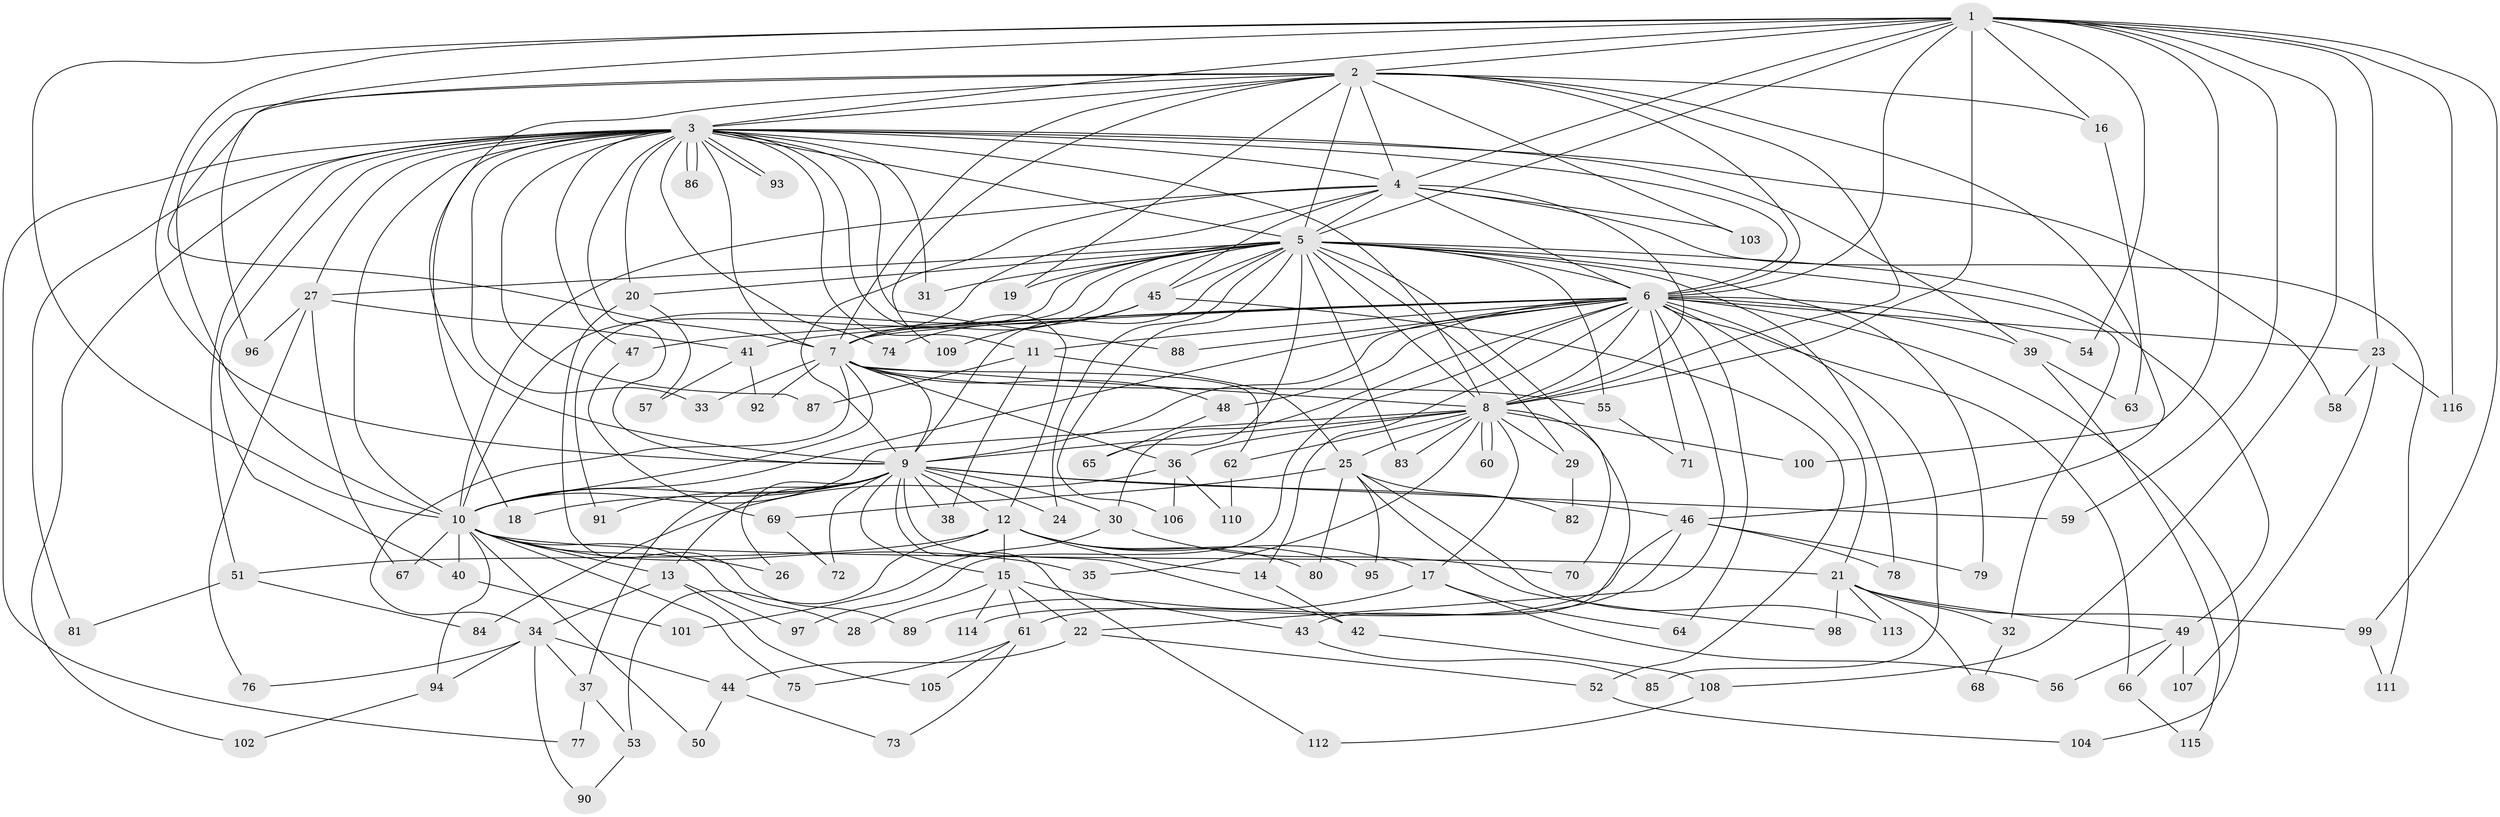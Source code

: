 // coarse degree distribution, {3: 0.08571428571428572, 16: 0.05714285714285714, 2: 0.11428571428571428, 5: 0.11428571428571428, 7: 0.08571428571428572, 4: 0.2, 19: 0.02857142857142857, 1: 0.08571428571428572, 14: 0.05714285714285714, 8: 0.05714285714285714, 11: 0.02857142857142857, 6: 0.05714285714285714, 13: 0.02857142857142857}
// Generated by graph-tools (version 1.1) at 2025/36/03/04/25 23:36:35]
// undirected, 116 vertices, 257 edges
graph export_dot {
  node [color=gray90,style=filled];
  1;
  2;
  3;
  4;
  5;
  6;
  7;
  8;
  9;
  10;
  11;
  12;
  13;
  14;
  15;
  16;
  17;
  18;
  19;
  20;
  21;
  22;
  23;
  24;
  25;
  26;
  27;
  28;
  29;
  30;
  31;
  32;
  33;
  34;
  35;
  36;
  37;
  38;
  39;
  40;
  41;
  42;
  43;
  44;
  45;
  46;
  47;
  48;
  49;
  50;
  51;
  52;
  53;
  54;
  55;
  56;
  57;
  58;
  59;
  60;
  61;
  62;
  63;
  64;
  65;
  66;
  67;
  68;
  69;
  70;
  71;
  72;
  73;
  74;
  75;
  76;
  77;
  78;
  79;
  80;
  81;
  82;
  83;
  84;
  85;
  86;
  87;
  88;
  89;
  90;
  91;
  92;
  93;
  94;
  95;
  96;
  97;
  98;
  99;
  100;
  101;
  102;
  103;
  104;
  105;
  106;
  107;
  108;
  109;
  110;
  111;
  112;
  113;
  114;
  115;
  116;
  1 -- 2;
  1 -- 3;
  1 -- 4;
  1 -- 5;
  1 -- 6;
  1 -- 7;
  1 -- 8;
  1 -- 9;
  1 -- 10;
  1 -- 16;
  1 -- 23;
  1 -- 54;
  1 -- 59;
  1 -- 99;
  1 -- 100;
  1 -- 108;
  1 -- 116;
  2 -- 3;
  2 -- 4;
  2 -- 5;
  2 -- 6;
  2 -- 7;
  2 -- 8;
  2 -- 9;
  2 -- 10;
  2 -- 16;
  2 -- 19;
  2 -- 46;
  2 -- 96;
  2 -- 103;
  2 -- 109;
  3 -- 4;
  3 -- 5;
  3 -- 6;
  3 -- 7;
  3 -- 8;
  3 -- 9;
  3 -- 10;
  3 -- 11;
  3 -- 12;
  3 -- 18;
  3 -- 20;
  3 -- 27;
  3 -- 31;
  3 -- 33;
  3 -- 39;
  3 -- 40;
  3 -- 47;
  3 -- 51;
  3 -- 58;
  3 -- 74;
  3 -- 77;
  3 -- 81;
  3 -- 86;
  3 -- 86;
  3 -- 87;
  3 -- 88;
  3 -- 93;
  3 -- 93;
  3 -- 102;
  4 -- 5;
  4 -- 6;
  4 -- 7;
  4 -- 8;
  4 -- 9;
  4 -- 10;
  4 -- 45;
  4 -- 103;
  4 -- 111;
  5 -- 6;
  5 -- 7;
  5 -- 8;
  5 -- 9;
  5 -- 10;
  5 -- 19;
  5 -- 20;
  5 -- 24;
  5 -- 27;
  5 -- 29;
  5 -- 31;
  5 -- 32;
  5 -- 45;
  5 -- 49;
  5 -- 55;
  5 -- 65;
  5 -- 70;
  5 -- 78;
  5 -- 79;
  5 -- 83;
  5 -- 91;
  5 -- 106;
  6 -- 7;
  6 -- 8;
  6 -- 9;
  6 -- 10;
  6 -- 11;
  6 -- 14;
  6 -- 21;
  6 -- 22;
  6 -- 23;
  6 -- 30;
  6 -- 39;
  6 -- 41;
  6 -- 47;
  6 -- 48;
  6 -- 54;
  6 -- 64;
  6 -- 66;
  6 -- 71;
  6 -- 85;
  6 -- 88;
  6 -- 97;
  6 -- 104;
  7 -- 8;
  7 -- 9;
  7 -- 10;
  7 -- 33;
  7 -- 34;
  7 -- 36;
  7 -- 48;
  7 -- 55;
  7 -- 62;
  7 -- 92;
  8 -- 9;
  8 -- 10;
  8 -- 17;
  8 -- 25;
  8 -- 29;
  8 -- 35;
  8 -- 36;
  8 -- 43;
  8 -- 60;
  8 -- 60;
  8 -- 62;
  8 -- 83;
  8 -- 100;
  9 -- 10;
  9 -- 12;
  9 -- 13;
  9 -- 15;
  9 -- 18;
  9 -- 24;
  9 -- 26;
  9 -- 30;
  9 -- 37;
  9 -- 38;
  9 -- 42;
  9 -- 46;
  9 -- 59;
  9 -- 72;
  9 -- 91;
  9 -- 112;
  10 -- 13;
  10 -- 21;
  10 -- 26;
  10 -- 28;
  10 -- 35;
  10 -- 40;
  10 -- 50;
  10 -- 67;
  10 -- 75;
  10 -- 94;
  11 -- 25;
  11 -- 38;
  11 -- 87;
  12 -- 14;
  12 -- 15;
  12 -- 17;
  12 -- 51;
  12 -- 53;
  12 -- 80;
  12 -- 95;
  13 -- 34;
  13 -- 97;
  13 -- 105;
  14 -- 42;
  15 -- 22;
  15 -- 28;
  15 -- 43;
  15 -- 61;
  15 -- 114;
  16 -- 63;
  17 -- 56;
  17 -- 64;
  17 -- 89;
  20 -- 57;
  20 -- 89;
  21 -- 32;
  21 -- 49;
  21 -- 68;
  21 -- 98;
  21 -- 99;
  21 -- 113;
  22 -- 44;
  22 -- 52;
  23 -- 58;
  23 -- 107;
  23 -- 116;
  25 -- 69;
  25 -- 80;
  25 -- 82;
  25 -- 95;
  25 -- 98;
  25 -- 113;
  27 -- 41;
  27 -- 67;
  27 -- 76;
  27 -- 96;
  29 -- 82;
  30 -- 70;
  30 -- 101;
  32 -- 68;
  34 -- 37;
  34 -- 44;
  34 -- 76;
  34 -- 90;
  34 -- 94;
  36 -- 84;
  36 -- 106;
  36 -- 110;
  37 -- 53;
  37 -- 77;
  39 -- 63;
  39 -- 115;
  40 -- 101;
  41 -- 57;
  41 -- 92;
  42 -- 108;
  43 -- 85;
  44 -- 50;
  44 -- 73;
  45 -- 52;
  45 -- 74;
  45 -- 109;
  46 -- 61;
  46 -- 78;
  46 -- 79;
  46 -- 114;
  47 -- 69;
  48 -- 65;
  49 -- 56;
  49 -- 66;
  49 -- 107;
  51 -- 81;
  51 -- 84;
  52 -- 104;
  53 -- 90;
  55 -- 71;
  61 -- 73;
  61 -- 75;
  61 -- 105;
  62 -- 110;
  66 -- 115;
  69 -- 72;
  94 -- 102;
  99 -- 111;
  108 -- 112;
}
